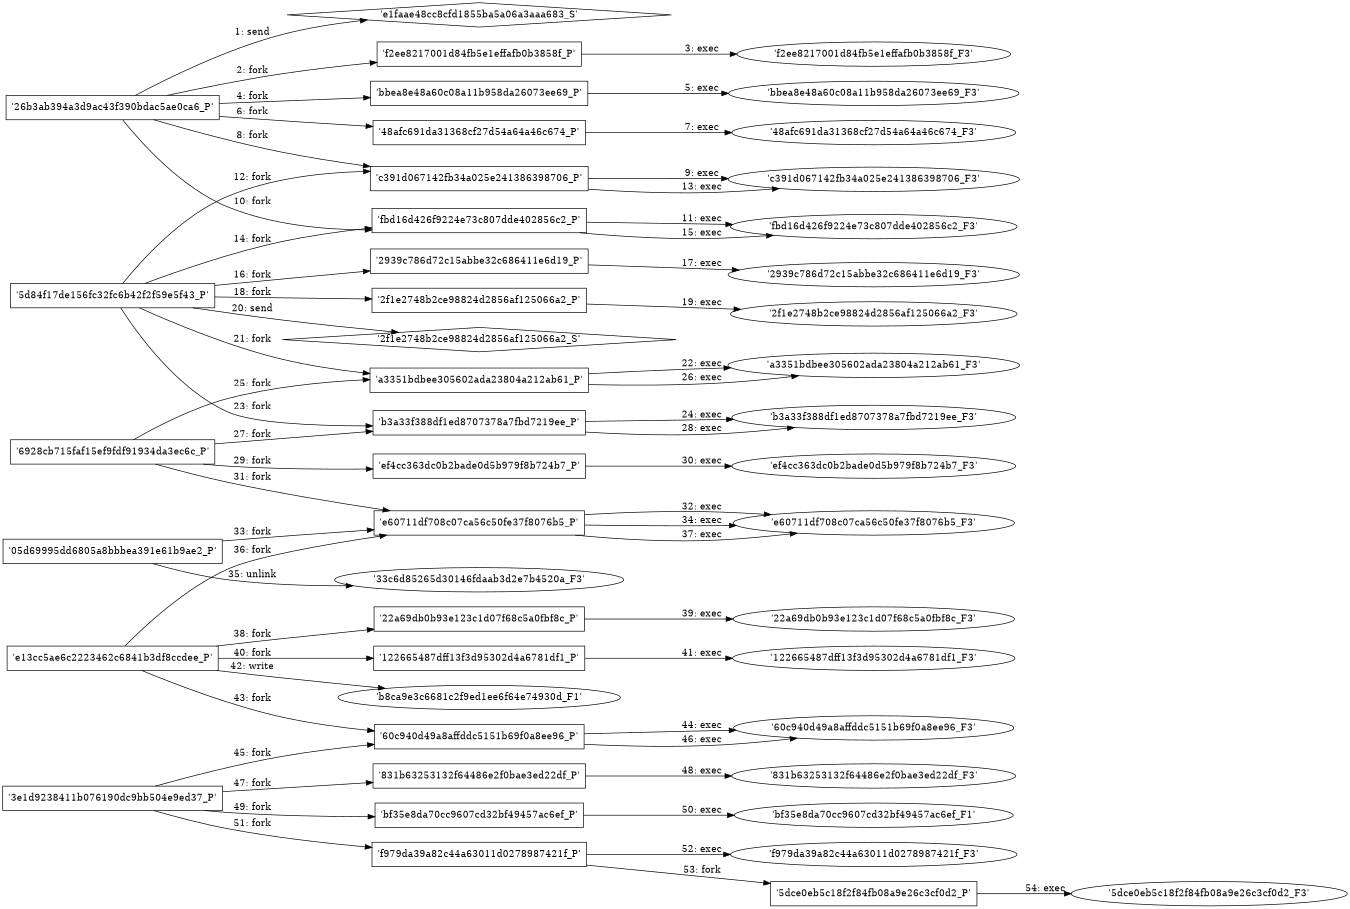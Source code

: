 digraph "D:\Learning\Paper\apt\基于CTI的攻击预警\Dataset\攻击图\ASGfromALLCTI\Profiting from high-level corporate attacks.dot" {
rankdir="LR"
size="9"
fixedsize="false"
splines="true"
nodesep=0.3
ranksep=0
fontsize=10
overlap="scalexy"
engine= "neato"
	"'e1faae48cc8cfd1855ba5a06a3aaa683_S'" [node_type=Socket shape=diamond]
	"'26b3ab394a3d9ac43f390bdac5ae0ca6_P'" [node_type=Process shape=box]
	"'26b3ab394a3d9ac43f390bdac5ae0ca6_P'" -> "'e1faae48cc8cfd1855ba5a06a3aaa683_S'" [label="1: send"]
	"'26b3ab394a3d9ac43f390bdac5ae0ca6_P'" [node_type=Process shape=box]
	"'f2ee8217001d84fb5e1effafb0b3858f_P'" [node_type=Process shape=box]
	"'26b3ab394a3d9ac43f390bdac5ae0ca6_P'" -> "'f2ee8217001d84fb5e1effafb0b3858f_P'" [label="2: fork"]
	"'f2ee8217001d84fb5e1effafb0b3858f_P'" [node_type=Process shape=box]
	"'f2ee8217001d84fb5e1effafb0b3858f_F3'" [node_type=File shape=ellipse]
	"'f2ee8217001d84fb5e1effafb0b3858f_P'" -> "'f2ee8217001d84fb5e1effafb0b3858f_F3'" [label="3: exec"]
	"'26b3ab394a3d9ac43f390bdac5ae0ca6_P'" [node_type=Process shape=box]
	"'bbea8e48a60c08a11b958da26073ee69_P'" [node_type=Process shape=box]
	"'26b3ab394a3d9ac43f390bdac5ae0ca6_P'" -> "'bbea8e48a60c08a11b958da26073ee69_P'" [label="4: fork"]
	"'bbea8e48a60c08a11b958da26073ee69_P'" [node_type=Process shape=box]
	"'bbea8e48a60c08a11b958da26073ee69_F3'" [node_type=File shape=ellipse]
	"'bbea8e48a60c08a11b958da26073ee69_P'" -> "'bbea8e48a60c08a11b958da26073ee69_F3'" [label="5: exec"]
	"'26b3ab394a3d9ac43f390bdac5ae0ca6_P'" [node_type=Process shape=box]
	"'48afc691da31368cf27d54a64a46c674_P'" [node_type=Process shape=box]
	"'26b3ab394a3d9ac43f390bdac5ae0ca6_P'" -> "'48afc691da31368cf27d54a64a46c674_P'" [label="6: fork"]
	"'48afc691da31368cf27d54a64a46c674_P'" [node_type=Process shape=box]
	"'48afc691da31368cf27d54a64a46c674_F3'" [node_type=File shape=ellipse]
	"'48afc691da31368cf27d54a64a46c674_P'" -> "'48afc691da31368cf27d54a64a46c674_F3'" [label="7: exec"]
	"'26b3ab394a3d9ac43f390bdac5ae0ca6_P'" [node_type=Process shape=box]
	"'c391d067142fb34a025e241386398706_P'" [node_type=Process shape=box]
	"'26b3ab394a3d9ac43f390bdac5ae0ca6_P'" -> "'c391d067142fb34a025e241386398706_P'" [label="8: fork"]
	"'c391d067142fb34a025e241386398706_P'" [node_type=Process shape=box]
	"'c391d067142fb34a025e241386398706_F3'" [node_type=File shape=ellipse]
	"'c391d067142fb34a025e241386398706_P'" -> "'c391d067142fb34a025e241386398706_F3'" [label="9: exec"]
	"'26b3ab394a3d9ac43f390bdac5ae0ca6_P'" [node_type=Process shape=box]
	"'fbd16d426f9224e73c807dde402856c2_P'" [node_type=Process shape=box]
	"'26b3ab394a3d9ac43f390bdac5ae0ca6_P'" -> "'fbd16d426f9224e73c807dde402856c2_P'" [label="10: fork"]
	"'fbd16d426f9224e73c807dde402856c2_P'" [node_type=Process shape=box]
	"'fbd16d426f9224e73c807dde402856c2_F3'" [node_type=File shape=ellipse]
	"'fbd16d426f9224e73c807dde402856c2_P'" -> "'fbd16d426f9224e73c807dde402856c2_F3'" [label="11: exec"]
	"'5d84f17de156fc32fc6b42f2f59e5f43_P'" [node_type=Process shape=box]
	"'c391d067142fb34a025e241386398706_P'" [node_type=Process shape=box]
	"'5d84f17de156fc32fc6b42f2f59e5f43_P'" -> "'c391d067142fb34a025e241386398706_P'" [label="12: fork"]
	"'c391d067142fb34a025e241386398706_P'" [node_type=Process shape=box]
	"'c391d067142fb34a025e241386398706_F3'" [node_type=File shape=ellipse]
	"'c391d067142fb34a025e241386398706_P'" -> "'c391d067142fb34a025e241386398706_F3'" [label="13: exec"]
	"'5d84f17de156fc32fc6b42f2f59e5f43_P'" [node_type=Process shape=box]
	"'fbd16d426f9224e73c807dde402856c2_P'" [node_type=Process shape=box]
	"'5d84f17de156fc32fc6b42f2f59e5f43_P'" -> "'fbd16d426f9224e73c807dde402856c2_P'" [label="14: fork"]
	"'fbd16d426f9224e73c807dde402856c2_P'" [node_type=Process shape=box]
	"'fbd16d426f9224e73c807dde402856c2_F3'" [node_type=File shape=ellipse]
	"'fbd16d426f9224e73c807dde402856c2_P'" -> "'fbd16d426f9224e73c807dde402856c2_F3'" [label="15: exec"]
	"'5d84f17de156fc32fc6b42f2f59e5f43_P'" [node_type=Process shape=box]
	"'2939c786d72c15abbe32c686411e6d19_P'" [node_type=Process shape=box]
	"'5d84f17de156fc32fc6b42f2f59e5f43_P'" -> "'2939c786d72c15abbe32c686411e6d19_P'" [label="16: fork"]
	"'2939c786d72c15abbe32c686411e6d19_P'" [node_type=Process shape=box]
	"'2939c786d72c15abbe32c686411e6d19_F3'" [node_type=File shape=ellipse]
	"'2939c786d72c15abbe32c686411e6d19_P'" -> "'2939c786d72c15abbe32c686411e6d19_F3'" [label="17: exec"]
	"'5d84f17de156fc32fc6b42f2f59e5f43_P'" [node_type=Process shape=box]
	"'2f1e2748b2ce98824d2856af125066a2_P'" [node_type=Process shape=box]
	"'5d84f17de156fc32fc6b42f2f59e5f43_P'" -> "'2f1e2748b2ce98824d2856af125066a2_P'" [label="18: fork"]
	"'2f1e2748b2ce98824d2856af125066a2_P'" [node_type=Process shape=box]
	"'2f1e2748b2ce98824d2856af125066a2_F3'" [node_type=File shape=ellipse]
	"'2f1e2748b2ce98824d2856af125066a2_P'" -> "'2f1e2748b2ce98824d2856af125066a2_F3'" [label="19: exec"]
	"'2f1e2748b2ce98824d2856af125066a2_S'" [node_type=Socket shape=diamond]
	"'5d84f17de156fc32fc6b42f2f59e5f43_P'" [node_type=Process shape=box]
	"'5d84f17de156fc32fc6b42f2f59e5f43_P'" -> "'2f1e2748b2ce98824d2856af125066a2_S'" [label="20: send"]
	"'5d84f17de156fc32fc6b42f2f59e5f43_P'" [node_type=Process shape=box]
	"'a3351bdbee305602ada23804a212ab61_P'" [node_type=Process shape=box]
	"'5d84f17de156fc32fc6b42f2f59e5f43_P'" -> "'a3351bdbee305602ada23804a212ab61_P'" [label="21: fork"]
	"'a3351bdbee305602ada23804a212ab61_P'" [node_type=Process shape=box]
	"'a3351bdbee305602ada23804a212ab61_F3'" [node_type=File shape=ellipse]
	"'a3351bdbee305602ada23804a212ab61_P'" -> "'a3351bdbee305602ada23804a212ab61_F3'" [label="22: exec"]
	"'5d84f17de156fc32fc6b42f2f59e5f43_P'" [node_type=Process shape=box]
	"'b3a33f388df1ed8707378a7fbd7219ee_P'" [node_type=Process shape=box]
	"'5d84f17de156fc32fc6b42f2f59e5f43_P'" -> "'b3a33f388df1ed8707378a7fbd7219ee_P'" [label="23: fork"]
	"'b3a33f388df1ed8707378a7fbd7219ee_P'" [node_type=Process shape=box]
	"'b3a33f388df1ed8707378a7fbd7219ee_F3'" [node_type=File shape=ellipse]
	"'b3a33f388df1ed8707378a7fbd7219ee_P'" -> "'b3a33f388df1ed8707378a7fbd7219ee_F3'" [label="24: exec"]
	"'6928cb715faf15ef9fdf91934da3ec6c_P'" [node_type=Process shape=box]
	"'a3351bdbee305602ada23804a212ab61_P'" [node_type=Process shape=box]
	"'6928cb715faf15ef9fdf91934da3ec6c_P'" -> "'a3351bdbee305602ada23804a212ab61_P'" [label="25: fork"]
	"'a3351bdbee305602ada23804a212ab61_P'" [node_type=Process shape=box]
	"'a3351bdbee305602ada23804a212ab61_F3'" [node_type=File shape=ellipse]
	"'a3351bdbee305602ada23804a212ab61_P'" -> "'a3351bdbee305602ada23804a212ab61_F3'" [label="26: exec"]
	"'6928cb715faf15ef9fdf91934da3ec6c_P'" [node_type=Process shape=box]
	"'b3a33f388df1ed8707378a7fbd7219ee_P'" [node_type=Process shape=box]
	"'6928cb715faf15ef9fdf91934da3ec6c_P'" -> "'b3a33f388df1ed8707378a7fbd7219ee_P'" [label="27: fork"]
	"'b3a33f388df1ed8707378a7fbd7219ee_P'" [node_type=Process shape=box]
	"'b3a33f388df1ed8707378a7fbd7219ee_F3'" [node_type=File shape=ellipse]
	"'b3a33f388df1ed8707378a7fbd7219ee_P'" -> "'b3a33f388df1ed8707378a7fbd7219ee_F3'" [label="28: exec"]
	"'6928cb715faf15ef9fdf91934da3ec6c_P'" [node_type=Process shape=box]
	"'ef4cc363dc0b2bade0d5b979f8b724b7_P'" [node_type=Process shape=box]
	"'6928cb715faf15ef9fdf91934da3ec6c_P'" -> "'ef4cc363dc0b2bade0d5b979f8b724b7_P'" [label="29: fork"]
	"'ef4cc363dc0b2bade0d5b979f8b724b7_P'" [node_type=Process shape=box]
	"'ef4cc363dc0b2bade0d5b979f8b724b7_F3'" [node_type=File shape=ellipse]
	"'ef4cc363dc0b2bade0d5b979f8b724b7_P'" -> "'ef4cc363dc0b2bade0d5b979f8b724b7_F3'" [label="30: exec"]
	"'6928cb715faf15ef9fdf91934da3ec6c_P'" [node_type=Process shape=box]
	"'e60711df708c07ca56c50fe37f8076b5_P'" [node_type=Process shape=box]
	"'6928cb715faf15ef9fdf91934da3ec6c_P'" -> "'e60711df708c07ca56c50fe37f8076b5_P'" [label="31: fork"]
	"'e60711df708c07ca56c50fe37f8076b5_P'" [node_type=Process shape=box]
	"'e60711df708c07ca56c50fe37f8076b5_F3'" [node_type=File shape=ellipse]
	"'e60711df708c07ca56c50fe37f8076b5_P'" -> "'e60711df708c07ca56c50fe37f8076b5_F3'" [label="32: exec"]
	"'05d69995dd6805a8bbbea391e61b9ae2_P'" [node_type=Process shape=box]
	"'e60711df708c07ca56c50fe37f8076b5_P'" [node_type=Process shape=box]
	"'05d69995dd6805a8bbbea391e61b9ae2_P'" -> "'e60711df708c07ca56c50fe37f8076b5_P'" [label="33: fork"]
	"'e60711df708c07ca56c50fe37f8076b5_P'" [node_type=Process shape=box]
	"'e60711df708c07ca56c50fe37f8076b5_F3'" [node_type=File shape=ellipse]
	"'e60711df708c07ca56c50fe37f8076b5_P'" -> "'e60711df708c07ca56c50fe37f8076b5_F3'" [label="34: exec"]
	"'33c6d85265d30146fdaab3d2e7b4520a_F3'" [node_type=file shape=ellipse]
	"'05d69995dd6805a8bbbea391e61b9ae2_P'" [node_type=Process shape=box]
	"'05d69995dd6805a8bbbea391e61b9ae2_P'" -> "'33c6d85265d30146fdaab3d2e7b4520a_F3'" [label="35: unlink"]
	"'e13cc5ae6c2223462c6841b3df8ccdee_P'" [node_type=Process shape=box]
	"'e60711df708c07ca56c50fe37f8076b5_P'" [node_type=Process shape=box]
	"'e13cc5ae6c2223462c6841b3df8ccdee_P'" -> "'e60711df708c07ca56c50fe37f8076b5_P'" [label="36: fork"]
	"'e60711df708c07ca56c50fe37f8076b5_P'" [node_type=Process shape=box]
	"'e60711df708c07ca56c50fe37f8076b5_F3'" [node_type=File shape=ellipse]
	"'e60711df708c07ca56c50fe37f8076b5_P'" -> "'e60711df708c07ca56c50fe37f8076b5_F3'" [label="37: exec"]
	"'e13cc5ae6c2223462c6841b3df8ccdee_P'" [node_type=Process shape=box]
	"'22a69db0b93e123c1d07f68c5a0fbf8c_P'" [node_type=Process shape=box]
	"'e13cc5ae6c2223462c6841b3df8ccdee_P'" -> "'22a69db0b93e123c1d07f68c5a0fbf8c_P'" [label="38: fork"]
	"'22a69db0b93e123c1d07f68c5a0fbf8c_P'" [node_type=Process shape=box]
	"'22a69db0b93e123c1d07f68c5a0fbf8c_F3'" [node_type=File shape=ellipse]
	"'22a69db0b93e123c1d07f68c5a0fbf8c_P'" -> "'22a69db0b93e123c1d07f68c5a0fbf8c_F3'" [label="39: exec"]
	"'e13cc5ae6c2223462c6841b3df8ccdee_P'" [node_type=Process shape=box]
	"'122665487dff13f3d95302d4a6781df1_P'" [node_type=Process shape=box]
	"'e13cc5ae6c2223462c6841b3df8ccdee_P'" -> "'122665487dff13f3d95302d4a6781df1_P'" [label="40: fork"]
	"'122665487dff13f3d95302d4a6781df1_P'" [node_type=Process shape=box]
	"'122665487dff13f3d95302d4a6781df1_F3'" [node_type=File shape=ellipse]
	"'122665487dff13f3d95302d4a6781df1_P'" -> "'122665487dff13f3d95302d4a6781df1_F3'" [label="41: exec"]
	"'b8ca9e3c6681c2f9ed1ee6f64e74930d_F1'" [node_type=file shape=ellipse]
	"'e13cc5ae6c2223462c6841b3df8ccdee_P'" [node_type=Process shape=box]
	"'e13cc5ae6c2223462c6841b3df8ccdee_P'" -> "'b8ca9e3c6681c2f9ed1ee6f64e74930d_F1'" [label="42: write"]
	"'e13cc5ae6c2223462c6841b3df8ccdee_P'" [node_type=Process shape=box]
	"'60c940d49a8affddc5151b69f0a8ee96_P'" [node_type=Process shape=box]
	"'e13cc5ae6c2223462c6841b3df8ccdee_P'" -> "'60c940d49a8affddc5151b69f0a8ee96_P'" [label="43: fork"]
	"'60c940d49a8affddc5151b69f0a8ee96_P'" [node_type=Process shape=box]
	"'60c940d49a8affddc5151b69f0a8ee96_F3'" [node_type=File shape=ellipse]
	"'60c940d49a8affddc5151b69f0a8ee96_P'" -> "'60c940d49a8affddc5151b69f0a8ee96_F3'" [label="44: exec"]
	"'3e1d9238411b076190dc9bb504e9ed37_P'" [node_type=Process shape=box]
	"'60c940d49a8affddc5151b69f0a8ee96_P'" [node_type=Process shape=box]
	"'3e1d9238411b076190dc9bb504e9ed37_P'" -> "'60c940d49a8affddc5151b69f0a8ee96_P'" [label="45: fork"]
	"'60c940d49a8affddc5151b69f0a8ee96_P'" [node_type=Process shape=box]
	"'60c940d49a8affddc5151b69f0a8ee96_F3'" [node_type=File shape=ellipse]
	"'60c940d49a8affddc5151b69f0a8ee96_P'" -> "'60c940d49a8affddc5151b69f0a8ee96_F3'" [label="46: exec"]
	"'3e1d9238411b076190dc9bb504e9ed37_P'" [node_type=Process shape=box]
	"'831b63253132f64486e2f0bae3ed22df_P'" [node_type=Process shape=box]
	"'3e1d9238411b076190dc9bb504e9ed37_P'" -> "'831b63253132f64486e2f0bae3ed22df_P'" [label="47: fork"]
	"'831b63253132f64486e2f0bae3ed22df_P'" [node_type=Process shape=box]
	"'831b63253132f64486e2f0bae3ed22df_F3'" [node_type=File shape=ellipse]
	"'831b63253132f64486e2f0bae3ed22df_P'" -> "'831b63253132f64486e2f0bae3ed22df_F3'" [label="48: exec"]
	"'3e1d9238411b076190dc9bb504e9ed37_P'" [node_type=Process shape=box]
	"'bf35e8da70cc9607cd32bf49457ac6ef_P'" [node_type=Process shape=box]
	"'3e1d9238411b076190dc9bb504e9ed37_P'" -> "'bf35e8da70cc9607cd32bf49457ac6ef_P'" [label="49: fork"]
	"'bf35e8da70cc9607cd32bf49457ac6ef_P'" [node_type=Process shape=box]
	"'bf35e8da70cc9607cd32bf49457ac6ef_F1'" [node_type=File shape=ellipse]
	"'bf35e8da70cc9607cd32bf49457ac6ef_P'" -> "'bf35e8da70cc9607cd32bf49457ac6ef_F1'" [label="50: exec"]
	"'3e1d9238411b076190dc9bb504e9ed37_P'" [node_type=Process shape=box]
	"'f979da39a82c44a63011d0278987421f_P'" [node_type=Process shape=box]
	"'3e1d9238411b076190dc9bb504e9ed37_P'" -> "'f979da39a82c44a63011d0278987421f_P'" [label="51: fork"]
	"'f979da39a82c44a63011d0278987421f_P'" [node_type=Process shape=box]
	"'f979da39a82c44a63011d0278987421f_F3'" [node_type=File shape=ellipse]
	"'f979da39a82c44a63011d0278987421f_P'" -> "'f979da39a82c44a63011d0278987421f_F3'" [label="52: exec"]
	"'f979da39a82c44a63011d0278987421f_P'" [node_type=Process shape=box]
	"'5dce0eb5c18f2f84fb08a9e26c3cf0d2_P'" [node_type=Process shape=box]
	"'f979da39a82c44a63011d0278987421f_P'" -> "'5dce0eb5c18f2f84fb08a9e26c3cf0d2_P'" [label="53: fork"]
	"'5dce0eb5c18f2f84fb08a9e26c3cf0d2_P'" [node_type=Process shape=box]
	"'5dce0eb5c18f2f84fb08a9e26c3cf0d2_F3'" [node_type=File shape=ellipse]
	"'5dce0eb5c18f2f84fb08a9e26c3cf0d2_P'" -> "'5dce0eb5c18f2f84fb08a9e26c3cf0d2_F3'" [label="54: exec"]
}

